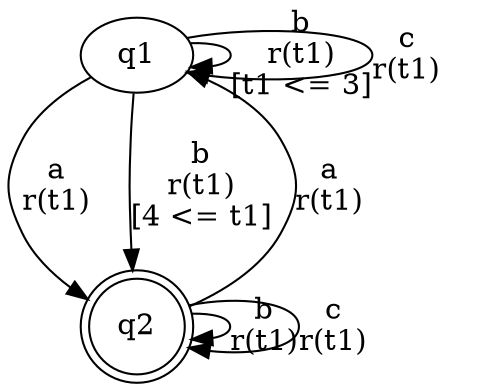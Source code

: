 digraph "tests_1/test1199/solution1000/solution" {
	q1[label=q1]
	q2[label=q2 shape=doublecircle]
	q1 -> q1[label="b\nr(t1)\n[t1 <= 3]"]
	q1 -> q2[label="a\nr(t1)\n"]
	q2 -> q1[label="a\nr(t1)\n"]
	q2 -> q2[label="b\nr(t1)\n"]
	q2 -> q2[label="c\nr(t1)\n"]
	q1 -> q1[label="c\nr(t1)\n"]
	q1 -> q2[label="b\nr(t1)\n[4 <= t1]"]
}
